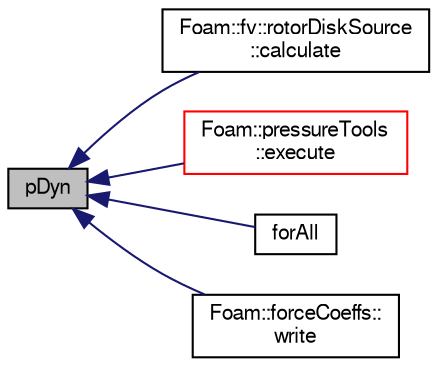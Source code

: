 digraph "pDyn"
{
  bgcolor="transparent";
  edge [fontname="FreeSans",fontsize="10",labelfontname="FreeSans",labelfontsize="10"];
  node [fontname="FreeSans",fontsize="10",shape=record];
  rankdir="LR";
  Node78 [label="pDyn",height=0.2,width=0.4,color="black", fillcolor="grey75", style="filled", fontcolor="black"];
  Node78 -> Node79 [dir="back",color="midnightblue",fontsize="10",style="solid",fontname="FreeSans"];
  Node79 [label="Foam::fv::rotorDiskSource\l::calculate",height=0.2,width=0.4,color="black",URL="$a23502.html#a0ef5630c93901e39867160ebad920cd6",tooltip="Calculate forces. "];
  Node78 -> Node80 [dir="back",color="midnightblue",fontsize="10",style="solid",fontname="FreeSans"];
  Node80 [label="Foam::pressureTools\l::execute",height=0.2,width=0.4,color="red",URL="$a28898.html#a61af3e60b94ae3e748f6fbac1e794af7",tooltip="Execute, currently does nothing. "];
  Node78 -> Node82 [dir="back",color="midnightblue",fontsize="10",style="solid",fontname="FreeSans"];
  Node82 [label="forAll",height=0.2,width=0.4,color="black",URL="$a39077.html#a10c29c5a8ec21260e2867f83e0bbd2b6"];
  Node78 -> Node83 [dir="back",color="midnightblue",fontsize="10",style="solid",fontname="FreeSans"];
  Node83 [label="Foam::forceCoeffs::\lwrite",height=0.2,width=0.4,color="black",URL="$a28826.html#aac759501cf6c7895a70eecbef0226ae1",tooltip="Write the forces. "];
}
